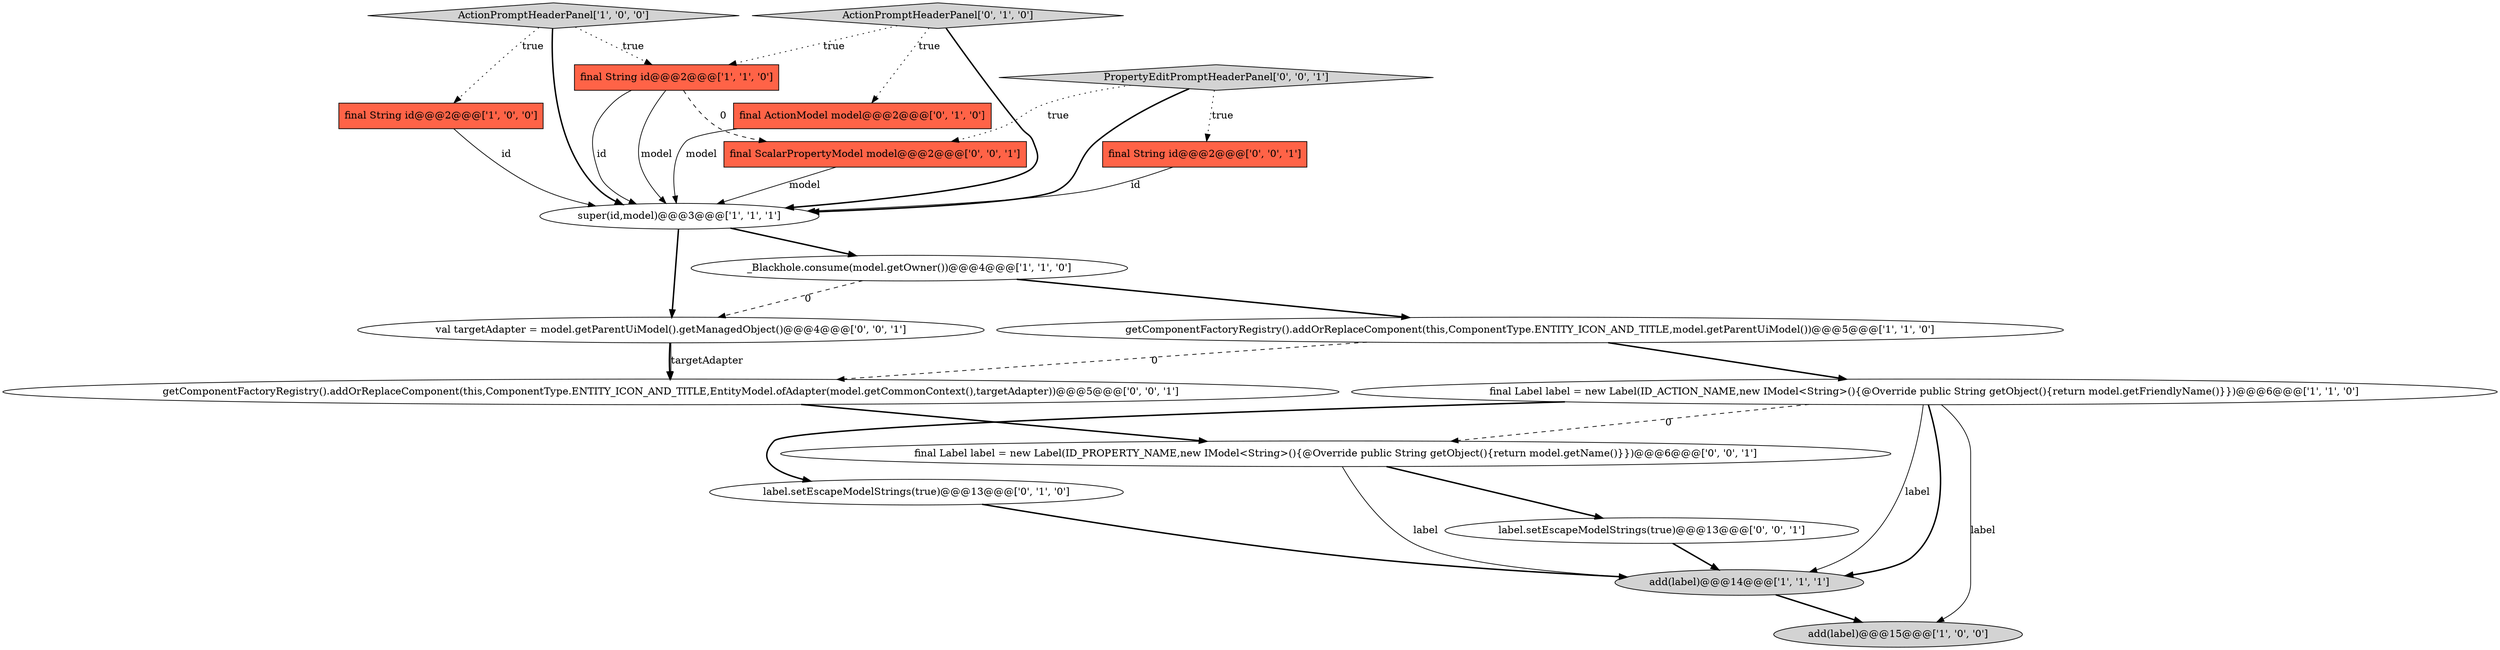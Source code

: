 digraph {
0 [style = filled, label = "ActionPromptHeaderPanel['1', '0', '0']", fillcolor = lightgray, shape = diamond image = "AAA0AAABBB1BBB"];
17 [style = filled, label = "final ScalarPropertyModel model@@@2@@@['0', '0', '1']", fillcolor = tomato, shape = box image = "AAA0AAABBB3BBB"];
9 [style = filled, label = "final ActionModel model@@@2@@@['0', '1', '0']", fillcolor = tomato, shape = box image = "AAA0AAABBB2BBB"];
13 [style = filled, label = "val targetAdapter = model.getParentUiModel().getManagedObject()@@@4@@@['0', '0', '1']", fillcolor = white, shape = ellipse image = "AAA0AAABBB3BBB"];
16 [style = filled, label = "getComponentFactoryRegistry().addOrReplaceComponent(this,ComponentType.ENTITY_ICON_AND_TITLE,EntityModel.ofAdapter(model.getCommonContext(),targetAdapter))@@@5@@@['0', '0', '1']", fillcolor = white, shape = ellipse image = "AAA0AAABBB3BBB"];
3 [style = filled, label = "final String id@@@2@@@['1', '0', '0']", fillcolor = tomato, shape = box image = "AAA0AAABBB1BBB"];
7 [style = filled, label = "add(label)@@@14@@@['1', '1', '1']", fillcolor = lightgray, shape = ellipse image = "AAA0AAABBB1BBB"];
14 [style = filled, label = "final Label label = new Label(ID_PROPERTY_NAME,new IModel<String>(){@Override public String getObject(){return model.getName()}})@@@6@@@['0', '0', '1']", fillcolor = white, shape = ellipse image = "AAA0AAABBB3BBB"];
2 [style = filled, label = "final Label label = new Label(ID_ACTION_NAME,new IModel<String>(){@Override public String getObject(){return model.getFriendlyName()}})@@@6@@@['1', '1', '0']", fillcolor = white, shape = ellipse image = "AAA0AAABBB1BBB"];
4 [style = filled, label = "super(id,model)@@@3@@@['1', '1', '1']", fillcolor = white, shape = ellipse image = "AAA0AAABBB1BBB"];
5 [style = filled, label = "getComponentFactoryRegistry().addOrReplaceComponent(this,ComponentType.ENTITY_ICON_AND_TITLE,model.getParentUiModel())@@@5@@@['1', '1', '0']", fillcolor = white, shape = ellipse image = "AAA0AAABBB1BBB"];
6 [style = filled, label = "final String id@@@2@@@['1', '1', '0']", fillcolor = tomato, shape = box image = "AAA0AAABBB1BBB"];
1 [style = filled, label = "_Blackhole.consume(model.getOwner())@@@4@@@['1', '1', '0']", fillcolor = white, shape = ellipse image = "AAA0AAABBB1BBB"];
8 [style = filled, label = "add(label)@@@15@@@['1', '0', '0']", fillcolor = lightgray, shape = ellipse image = "AAA0AAABBB1BBB"];
15 [style = filled, label = "label.setEscapeModelStrings(true)@@@13@@@['0', '0', '1']", fillcolor = white, shape = ellipse image = "AAA0AAABBB3BBB"];
11 [style = filled, label = "ActionPromptHeaderPanel['0', '1', '0']", fillcolor = lightgray, shape = diamond image = "AAA0AAABBB2BBB"];
18 [style = filled, label = "PropertyEditPromptHeaderPanel['0', '0', '1']", fillcolor = lightgray, shape = diamond image = "AAA0AAABBB3BBB"];
12 [style = filled, label = "final String id@@@2@@@['0', '0', '1']", fillcolor = tomato, shape = box image = "AAA0AAABBB3BBB"];
10 [style = filled, label = "label.setEscapeModelStrings(true)@@@13@@@['0', '1', '0']", fillcolor = white, shape = ellipse image = "AAA0AAABBB2BBB"];
5->2 [style = bold, label=""];
11->9 [style = dotted, label="true"];
5->16 [style = dashed, label="0"];
11->4 [style = bold, label=""];
0->6 [style = dotted, label="true"];
7->8 [style = bold, label=""];
0->4 [style = bold, label=""];
6->4 [style = solid, label="id"];
2->7 [style = bold, label=""];
9->4 [style = solid, label="model"];
0->3 [style = dotted, label="true"];
13->16 [style = solid, label="targetAdapter"];
6->17 [style = dashed, label="0"];
2->10 [style = bold, label=""];
15->7 [style = bold, label=""];
14->7 [style = solid, label="label"];
18->12 [style = dotted, label="true"];
4->1 [style = bold, label=""];
12->4 [style = solid, label="id"];
1->13 [style = dashed, label="0"];
10->7 [style = bold, label=""];
18->17 [style = dotted, label="true"];
2->14 [style = dashed, label="0"];
13->16 [style = bold, label=""];
2->8 [style = solid, label="label"];
16->14 [style = bold, label=""];
11->6 [style = dotted, label="true"];
17->4 [style = solid, label="model"];
6->4 [style = solid, label="model"];
2->7 [style = solid, label="label"];
4->13 [style = bold, label=""];
3->4 [style = solid, label="id"];
14->15 [style = bold, label=""];
18->4 [style = bold, label=""];
1->5 [style = bold, label=""];
}
